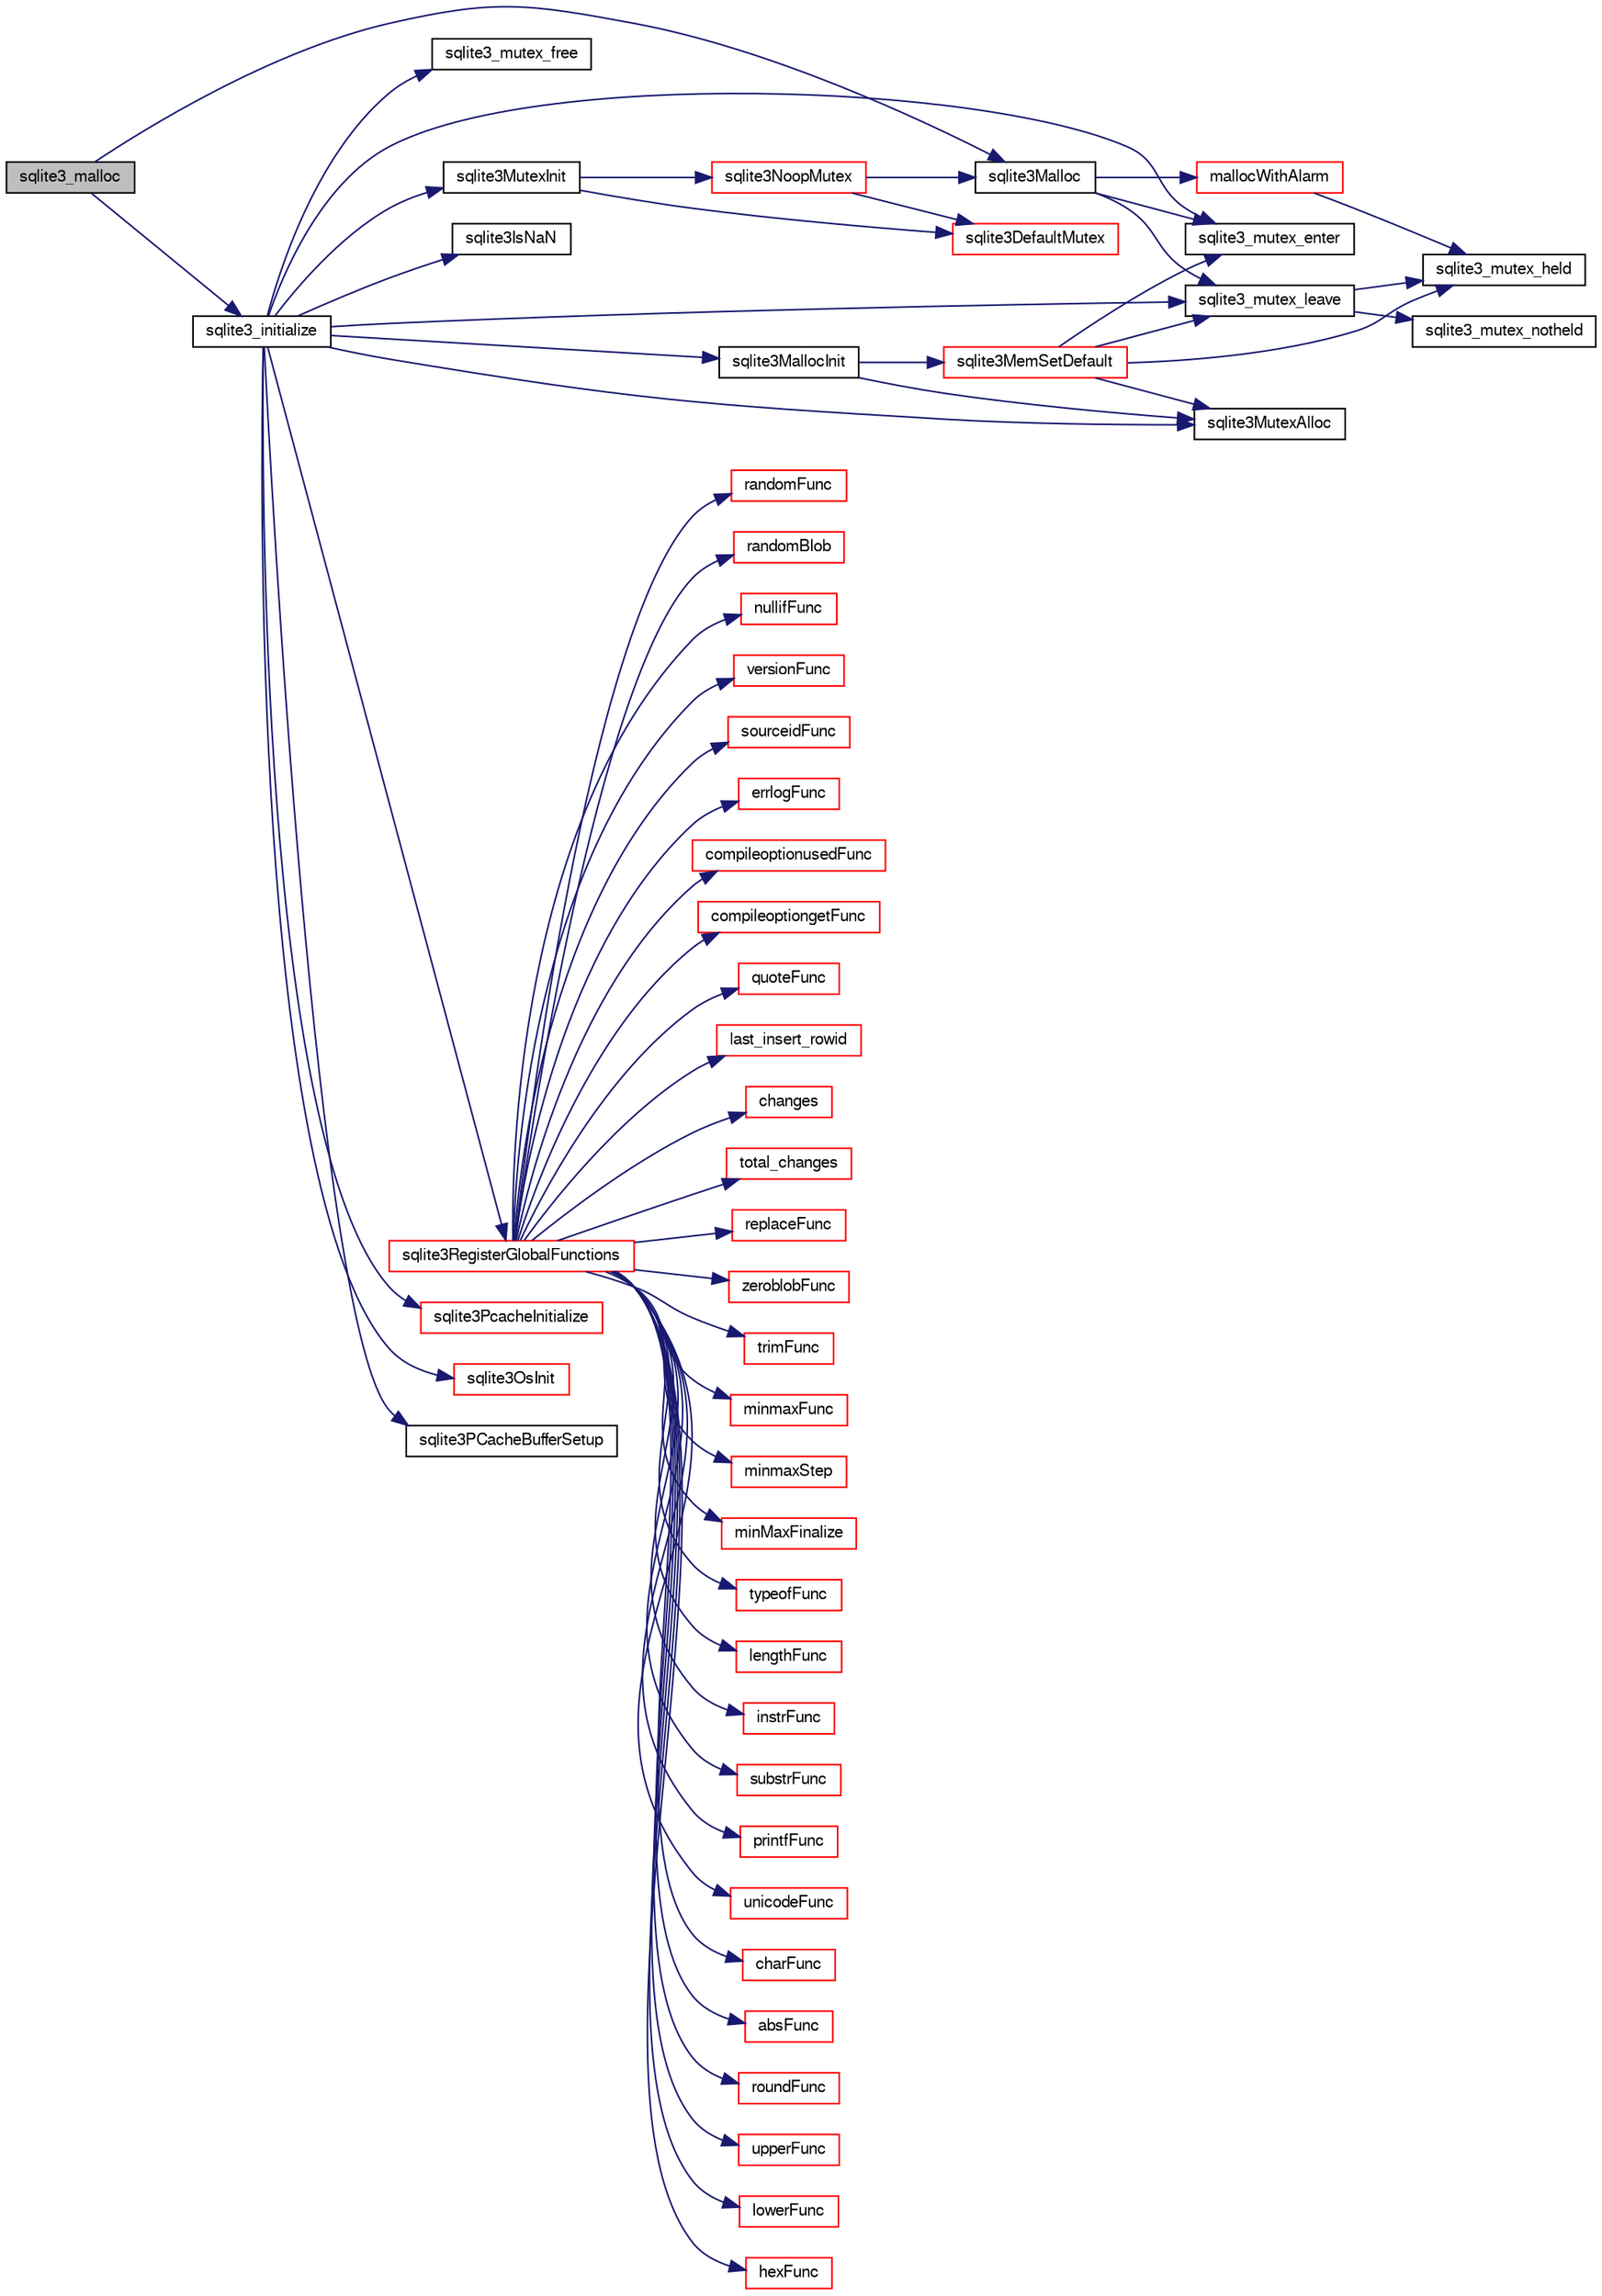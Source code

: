 digraph "sqlite3_malloc"
{
  edge [fontname="FreeSans",fontsize="10",labelfontname="FreeSans",labelfontsize="10"];
  node [fontname="FreeSans",fontsize="10",shape=record];
  rankdir="LR";
  Node42123 [label="sqlite3_malloc",height=0.2,width=0.4,color="black", fillcolor="grey75", style="filled", fontcolor="black"];
  Node42123 -> Node42124 [color="midnightblue",fontsize="10",style="solid",fontname="FreeSans"];
  Node42124 [label="sqlite3_initialize",height=0.2,width=0.4,color="black", fillcolor="white", style="filled",URL="$sqlite3_8c.html#ab0c0ee2d5d4cf8b28e9572296a8861df"];
  Node42124 -> Node42125 [color="midnightblue",fontsize="10",style="solid",fontname="FreeSans"];
  Node42125 [label="sqlite3MutexInit",height=0.2,width=0.4,color="black", fillcolor="white", style="filled",URL="$sqlite3_8c.html#a7906afcdd1cdb3d0007eb932398a1158"];
  Node42125 -> Node42126 [color="midnightblue",fontsize="10",style="solid",fontname="FreeSans"];
  Node42126 [label="sqlite3DefaultMutex",height=0.2,width=0.4,color="red", fillcolor="white", style="filled",URL="$sqlite3_8c.html#ac895a71e325f9b2f9b862f737c17aca8"];
  Node42125 -> Node42147 [color="midnightblue",fontsize="10",style="solid",fontname="FreeSans"];
  Node42147 [label="sqlite3NoopMutex",height=0.2,width=0.4,color="red", fillcolor="white", style="filled",URL="$sqlite3_8c.html#a09742cde9ef371d94f8201d2cdb543e4"];
  Node42147 -> Node42131 [color="midnightblue",fontsize="10",style="solid",fontname="FreeSans"];
  Node42131 [label="sqlite3Malloc",height=0.2,width=0.4,color="black", fillcolor="white", style="filled",URL="$sqlite3_8c.html#a361a2eaa846b1885f123abe46f5d8b2b"];
  Node42131 -> Node42132 [color="midnightblue",fontsize="10",style="solid",fontname="FreeSans"];
  Node42132 [label="sqlite3_mutex_enter",height=0.2,width=0.4,color="black", fillcolor="white", style="filled",URL="$sqlite3_8c.html#a1c12cde690bd89f104de5cbad12a6bf5"];
  Node42131 -> Node42133 [color="midnightblue",fontsize="10",style="solid",fontname="FreeSans"];
  Node42133 [label="mallocWithAlarm",height=0.2,width=0.4,color="red", fillcolor="white", style="filled",URL="$sqlite3_8c.html#ab070d5cf8e48ec8a6a43cf025d48598b"];
  Node42133 -> Node42134 [color="midnightblue",fontsize="10",style="solid",fontname="FreeSans"];
  Node42134 [label="sqlite3_mutex_held",height=0.2,width=0.4,color="black", fillcolor="white", style="filled",URL="$sqlite3_8c.html#acf77da68932b6bc163c5e68547ecc3e7"];
  Node42131 -> Node42138 [color="midnightblue",fontsize="10",style="solid",fontname="FreeSans"];
  Node42138 [label="sqlite3_mutex_leave",height=0.2,width=0.4,color="black", fillcolor="white", style="filled",URL="$sqlite3_8c.html#a5838d235601dbd3c1fa993555c6bcc93"];
  Node42138 -> Node42134 [color="midnightblue",fontsize="10",style="solid",fontname="FreeSans"];
  Node42138 -> Node42139 [color="midnightblue",fontsize="10",style="solid",fontname="FreeSans"];
  Node42139 [label="sqlite3_mutex_notheld",height=0.2,width=0.4,color="black", fillcolor="white", style="filled",URL="$sqlite3_8c.html#a83967c837c1c000d3b5adcfaa688f5dc"];
  Node42147 -> Node42126 [color="midnightblue",fontsize="10",style="solid",fontname="FreeSans"];
  Node42124 -> Node42155 [color="midnightblue",fontsize="10",style="solid",fontname="FreeSans"];
  Node42155 [label="sqlite3MutexAlloc",height=0.2,width=0.4,color="black", fillcolor="white", style="filled",URL="$sqlite3_8c.html#a0e3f432ee581f6876b590e7ad7e84e19"];
  Node42124 -> Node42132 [color="midnightblue",fontsize="10",style="solid",fontname="FreeSans"];
  Node42124 -> Node42156 [color="midnightblue",fontsize="10",style="solid",fontname="FreeSans"];
  Node42156 [label="sqlite3MallocInit",height=0.2,width=0.4,color="black", fillcolor="white", style="filled",URL="$sqlite3_8c.html#a9e06f9e7cad0d83ce80ab493c9533552"];
  Node42156 -> Node42157 [color="midnightblue",fontsize="10",style="solid",fontname="FreeSans"];
  Node42157 [label="sqlite3MemSetDefault",height=0.2,width=0.4,color="red", fillcolor="white", style="filled",URL="$sqlite3_8c.html#a162fbfd727e92c5f8f72625b5ff62549"];
  Node42157 -> Node42155 [color="midnightblue",fontsize="10",style="solid",fontname="FreeSans"];
  Node42157 -> Node42132 [color="midnightblue",fontsize="10",style="solid",fontname="FreeSans"];
  Node42157 -> Node42138 [color="midnightblue",fontsize="10",style="solid",fontname="FreeSans"];
  Node42157 -> Node42134 [color="midnightblue",fontsize="10",style="solid",fontname="FreeSans"];
  Node42156 -> Node42155 [color="midnightblue",fontsize="10",style="solid",fontname="FreeSans"];
  Node42124 -> Node42138 [color="midnightblue",fontsize="10",style="solid",fontname="FreeSans"];
  Node42124 -> Node42251 [color="midnightblue",fontsize="10",style="solid",fontname="FreeSans"];
  Node42251 [label="sqlite3RegisterGlobalFunctions",height=0.2,width=0.4,color="red", fillcolor="white", style="filled",URL="$sqlite3_8c.html#a9f75bd111010f29e1b8d74344473c4ec"];
  Node42251 -> Node42252 [color="midnightblue",fontsize="10",style="solid",fontname="FreeSans"];
  Node42252 [label="trimFunc",height=0.2,width=0.4,color="red", fillcolor="white", style="filled",URL="$sqlite3_8c.html#afad56dbe7f08139a630156e644b14704"];
  Node42251 -> Node42265 [color="midnightblue",fontsize="10",style="solid",fontname="FreeSans"];
  Node42265 [label="minmaxFunc",height=0.2,width=0.4,color="red", fillcolor="white", style="filled",URL="$sqlite3_8c.html#a4d00f48b948fd73cb70bcfd1efc0bfb0"];
  Node42251 -> Node42274 [color="midnightblue",fontsize="10",style="solid",fontname="FreeSans"];
  Node42274 [label="minmaxStep",height=0.2,width=0.4,color="red", fillcolor="white", style="filled",URL="$sqlite3_8c.html#a5b4c0da0f3b61d7ff25ebd30aa22cca4"];
  Node42251 -> Node42278 [color="midnightblue",fontsize="10",style="solid",fontname="FreeSans"];
  Node42278 [label="minMaxFinalize",height=0.2,width=0.4,color="red", fillcolor="white", style="filled",URL="$sqlite3_8c.html#a0439dd90934a2dee93517c50884d5924"];
  Node42251 -> Node42279 [color="midnightblue",fontsize="10",style="solid",fontname="FreeSans"];
  Node42279 [label="typeofFunc",height=0.2,width=0.4,color="red", fillcolor="white", style="filled",URL="$sqlite3_8c.html#aba6c564ff0d6b017de448469d0fb243f"];
  Node42251 -> Node42280 [color="midnightblue",fontsize="10",style="solid",fontname="FreeSans"];
  Node42280 [label="lengthFunc",height=0.2,width=0.4,color="red", fillcolor="white", style="filled",URL="$sqlite3_8c.html#affdabf006c37c26a1c3e325badb83546"];
  Node42251 -> Node42285 [color="midnightblue",fontsize="10",style="solid",fontname="FreeSans"];
  Node42285 [label="instrFunc",height=0.2,width=0.4,color="red", fillcolor="white", style="filled",URL="$sqlite3_8c.html#a8f86ca540b92ac28aaefaa126170cf8c"];
  Node42251 -> Node42287 [color="midnightblue",fontsize="10",style="solid",fontname="FreeSans"];
  Node42287 [label="substrFunc",height=0.2,width=0.4,color="red", fillcolor="white", style="filled",URL="$sqlite3_8c.html#a8a8739d9af5589338113371e440b2734"];
  Node42251 -> Node42292 [color="midnightblue",fontsize="10",style="solid",fontname="FreeSans"];
  Node42292 [label="printfFunc",height=0.2,width=0.4,color="red", fillcolor="white", style="filled",URL="$sqlite3_8c.html#a80ca21d434c7c5b6668bee721331dda8"];
  Node42251 -> Node42294 [color="midnightblue",fontsize="10",style="solid",fontname="FreeSans"];
  Node42294 [label="unicodeFunc",height=0.2,width=0.4,color="red", fillcolor="white", style="filled",URL="$sqlite3_8c.html#a1d3d012cbe2276d8d713be80884db355"];
  Node42251 -> Node42296 [color="midnightblue",fontsize="10",style="solid",fontname="FreeSans"];
  Node42296 [label="charFunc",height=0.2,width=0.4,color="red", fillcolor="white", style="filled",URL="$sqlite3_8c.html#ab9b72ce47fcea3c3b92e816435a0fd91"];
  Node42251 -> Node42297 [color="midnightblue",fontsize="10",style="solid",fontname="FreeSans"];
  Node42297 [label="absFunc",height=0.2,width=0.4,color="red", fillcolor="white", style="filled",URL="$sqlite3_8c.html#af271994a34f441432d50d7095e0ed23d"];
  Node42251 -> Node42302 [color="midnightblue",fontsize="10",style="solid",fontname="FreeSans"];
  Node42302 [label="roundFunc",height=0.2,width=0.4,color="red", fillcolor="white", style="filled",URL="$sqlite3_8c.html#a8c444ba254edc27891111b76e7ba85e7"];
  Node42251 -> Node42305 [color="midnightblue",fontsize="10",style="solid",fontname="FreeSans"];
  Node42305 [label="upperFunc",height=0.2,width=0.4,color="red", fillcolor="white", style="filled",URL="$sqlite3_8c.html#a8f26e491f9fd893cdb476c577f39f260"];
  Node42251 -> Node42306 [color="midnightblue",fontsize="10",style="solid",fontname="FreeSans"];
  Node42306 [label="lowerFunc",height=0.2,width=0.4,color="red", fillcolor="white", style="filled",URL="$sqlite3_8c.html#a37a07e2d7c0cb4c521e9c334596c89a7"];
  Node42251 -> Node42307 [color="midnightblue",fontsize="10",style="solid",fontname="FreeSans"];
  Node42307 [label="hexFunc",height=0.2,width=0.4,color="red", fillcolor="white", style="filled",URL="$sqlite3_8c.html#a2e2cd151b75b794723d7c4f30fe57c8b"];
  Node42251 -> Node42308 [color="midnightblue",fontsize="10",style="solid",fontname="FreeSans"];
  Node42308 [label="randomFunc",height=0.2,width=0.4,color="red", fillcolor="white", style="filled",URL="$sqlite3_8c.html#a77905d2b2e1b154cf082f061cfa057dd"];
  Node42251 -> Node42312 [color="midnightblue",fontsize="10",style="solid",fontname="FreeSans"];
  Node42312 [label="randomBlob",height=0.2,width=0.4,color="red", fillcolor="white", style="filled",URL="$sqlite3_8c.html#a2b058708f7f26feb80fce84c3e375d64"];
  Node42251 -> Node42314 [color="midnightblue",fontsize="10",style="solid",fontname="FreeSans"];
  Node42314 [label="nullifFunc",height=0.2,width=0.4,color="red", fillcolor="white", style="filled",URL="$sqlite3_8c.html#aa677b6612cd4e6630438b729f56cd3e6"];
  Node42251 -> Node42315 [color="midnightblue",fontsize="10",style="solid",fontname="FreeSans"];
  Node42315 [label="versionFunc",height=0.2,width=0.4,color="red", fillcolor="white", style="filled",URL="$sqlite3_8c.html#a258a294d68fbf7c6ba528921b2a721bc"];
  Node42251 -> Node42317 [color="midnightblue",fontsize="10",style="solid",fontname="FreeSans"];
  Node42317 [label="sourceidFunc",height=0.2,width=0.4,color="red", fillcolor="white", style="filled",URL="$sqlite3_8c.html#a3ff22be898cc17c2a45a7fa605892c4a"];
  Node42251 -> Node42319 [color="midnightblue",fontsize="10",style="solid",fontname="FreeSans"];
  Node42319 [label="errlogFunc",height=0.2,width=0.4,color="red", fillcolor="white", style="filled",URL="$sqlite3_8c.html#a56d5c8e1f0a43e4c9f8864c27065393f"];
  Node42251 -> Node42320 [color="midnightblue",fontsize="10",style="solid",fontname="FreeSans"];
  Node42320 [label="compileoptionusedFunc",height=0.2,width=0.4,color="red", fillcolor="white", style="filled",URL="$sqlite3_8c.html#ab8caa7140383f5e738f29c859232145f"];
  Node42251 -> Node42323 [color="midnightblue",fontsize="10",style="solid",fontname="FreeSans"];
  Node42323 [label="compileoptiongetFunc",height=0.2,width=0.4,color="red", fillcolor="white", style="filled",URL="$sqlite3_8c.html#a9221f1bc427c499f548f1e50ad1033b0"];
  Node42251 -> Node42325 [color="midnightblue",fontsize="10",style="solid",fontname="FreeSans"];
  Node42325 [label="quoteFunc",height=0.2,width=0.4,color="red", fillcolor="white", style="filled",URL="$sqlite3_8c.html#a8e64c0ef376144dfad6a4a3d499056b8"];
  Node42251 -> Node42326 [color="midnightblue",fontsize="10",style="solid",fontname="FreeSans"];
  Node42326 [label="last_insert_rowid",height=0.2,width=0.4,color="red", fillcolor="white", style="filled",URL="$sqlite3_8c.html#a58bdb5411ca39965cee456c209725009"];
  Node42251 -> Node42328 [color="midnightblue",fontsize="10",style="solid",fontname="FreeSans"];
  Node42328 [label="changes",height=0.2,width=0.4,color="red", fillcolor="white", style="filled",URL="$sqlite3_8c.html#a098b9c6a88d2ab91cdcbd5ee0b4bfe7f"];
  Node42251 -> Node42330 [color="midnightblue",fontsize="10",style="solid",fontname="FreeSans"];
  Node42330 [label="total_changes",height=0.2,width=0.4,color="red", fillcolor="white", style="filled",URL="$sqlite3_8c.html#afad48d3e90d72263d3e8707f56d1ccc9"];
  Node42251 -> Node42332 [color="midnightblue",fontsize="10",style="solid",fontname="FreeSans"];
  Node42332 [label="replaceFunc",height=0.2,width=0.4,color="red", fillcolor="white", style="filled",URL="$sqlite3_8c.html#a752b98a7c55d204c397a4902b49b1ce4"];
  Node42251 -> Node42333 [color="midnightblue",fontsize="10",style="solid",fontname="FreeSans"];
  Node42333 [label="zeroblobFunc",height=0.2,width=0.4,color="red", fillcolor="white", style="filled",URL="$sqlite3_8c.html#a3b48be674f93ee89664ee4552afd3248"];
  Node42124 -> Node42399 [color="midnightblue",fontsize="10",style="solid",fontname="FreeSans"];
  Node42399 [label="sqlite3PcacheInitialize",height=0.2,width=0.4,color="red", fillcolor="white", style="filled",URL="$sqlite3_8c.html#a2902c61ddc88bea002c4d69fe4052b1f"];
  Node42124 -> Node42400 [color="midnightblue",fontsize="10",style="solid",fontname="FreeSans"];
  Node42400 [label="sqlite3OsInit",height=0.2,width=0.4,color="red", fillcolor="white", style="filled",URL="$sqlite3_8c.html#afeaa886fe1ca086a30fd278b1d069762"];
  Node42124 -> Node42404 [color="midnightblue",fontsize="10",style="solid",fontname="FreeSans"];
  Node42404 [label="sqlite3PCacheBufferSetup",height=0.2,width=0.4,color="black", fillcolor="white", style="filled",URL="$sqlite3_8c.html#ad18a1eebefdfbc4254f473f7b0101937"];
  Node42124 -> Node42405 [color="midnightblue",fontsize="10",style="solid",fontname="FreeSans"];
  Node42405 [label="sqlite3_mutex_free",height=0.2,width=0.4,color="black", fillcolor="white", style="filled",URL="$sqlite3_8c.html#a2db2e72e08f6873afa9c61b0ec726fec"];
  Node42124 -> Node42187 [color="midnightblue",fontsize="10",style="solid",fontname="FreeSans"];
  Node42187 [label="sqlite3IsNaN",height=0.2,width=0.4,color="black", fillcolor="white", style="filled",URL="$sqlite3_8c.html#aed4d78203877c3486765ccbc7feebb50"];
  Node42123 -> Node42131 [color="midnightblue",fontsize="10",style="solid",fontname="FreeSans"];
}
